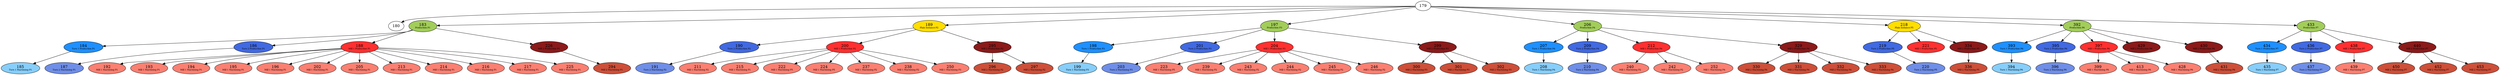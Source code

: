 #<Set: {"435", "438", "453", "434", "450", "433", "452", "440", "436", "439", "437", "429", "396", "393", "428", "430", "431", "413", "399", "394", "395", "392", "397", "245", "191", "295", "200", "242", "243", "237", "244", "211", "240", "297", "190", "246", "189", "238", "296", "239", "215", "225", "184", "226", "202", "188", "217", "195", "214", "216", "194", "213", "196", "187", "193", "205", "294", "192", "183", "186", "185", "197", "302", "198", "204", "300", "250", "201", "203", "199", "299", "301", "223", "334", "218", "221", "222", "336", "224", "220", "219", "332", "331", "252", "333", "212", "206", "207", "208", "210", "209", "329", "330"}>
strict digraph G {
    179 -> 180
    179 -> 183
    183 [label=<183<BR/><FONT POINT-SIZE="8">Production P1</FONT>>, style=filled, fillcolor="#a2cd5a"]
    184 [label=<184<BR/><FONT POINT-SIZE="8">Turn 1 Production P1</FONT>>, style=filled, fillcolor="#1e90ff"]
    183 -> 184
    186 [label=<186<BR/><FONT POINT-SIZE="8">Turn 2 Production P1</FONT>>, style=filled, fillcolor="#4169e1"]
    183 -> 186
    188 [label=<188<BR/><FONT POINT-SIZE="8">Mill 1 Production P1</FONT>>, style=filled, fillcolor="#ff3030"]
    183 -> 188
    226 [label=<226<BR/><FONT POINT-SIZE="8">Mill 2 Production P1</FONT>>, style=filled, fillcolor="#8b1a1a"]
    183 -> 226
    185 [label=<185<BR/><FONT POINT-SIZE="8">Turn 1 Machining P1</FONT>>, style=filled, fillcolor="#87cefa"]
    184 -> 185
    187 [label=<187<BR/><FONT POINT-SIZE="8">Turn 2 Machining P1</FONT>>, style=filled, fillcolor="#6f8ee7"]
    186 -> 187
    192 [label=<192<BR/><FONT POINT-SIZE="8">Mill 1 Machining P1</FONT>>, style=filled, fillcolor="#fa8072"]
    188 -> 192
    193 [label=<193<BR/><FONT POINT-SIZE="8">Mill 1 Machining P1</FONT>>, style=filled, fillcolor="#fa8072"]
    188 -> 193
    194 [label=<194<BR/><FONT POINT-SIZE="8">Mill 1 Machining P1</FONT>>, style=filled, fillcolor="#fa8072"]
    188 -> 194
    195 [label=<195<BR/><FONT POINT-SIZE="8">Mill 1 Machining P1</FONT>>, style=filled, fillcolor="#fa8072"]
    188 -> 195
    196 [label=<196<BR/><FONT POINT-SIZE="8">Mill 1 Machining P1</FONT>>, style=filled, fillcolor="#fa8072"]
    188 -> 196
    202 [label=<202<BR/><FONT POINT-SIZE="8">Mill 1 Machining P1</FONT>>, style=filled, fillcolor="#fa8072"]
    188 -> 202
    205 [label=<205<BR/><FONT POINT-SIZE="8">Mill 1 Machining P1</FONT>>, style=filled, fillcolor="#fa8072"]
    188 -> 205
    213 [label=<213<BR/><FONT POINT-SIZE="8">Mill 1 Machining P1</FONT>>, style=filled, fillcolor="#fa8072"]
    188 -> 213
    214 [label=<214<BR/><FONT POINT-SIZE="8">Mill 1 Machining P1</FONT>>, style=filled, fillcolor="#fa8072"]
    188 -> 214
    216 [label=<216<BR/><FONT POINT-SIZE="8">Mill 1 Machining P1</FONT>>, style=filled, fillcolor="#fa8072"]
    188 -> 216
    217 [label=<217<BR/><FONT POINT-SIZE="8">Mill 1 Machining P1</FONT>>, style=filled, fillcolor="#fa8072"]
    188 -> 217
    225 [label=<225<BR/><FONT POINT-SIZE="8">Mill 1 Machining P1</FONT>>, style=filled, fillcolor="#fa8072"]
    188 -> 225
    294 [label=<294<BR/><FONT POINT-SIZE="8">Mill 2 Machining P1</FONT>>, style=filled, fillcolor="#cd4f39"]
    226 -> 294
    179 -> 189
    189 [label=<189<BR/><FONT POINT-SIZE="8">Plain Instance P2</FONT>>, style=filled, fillcolor="#ffde00"]
    190 [label=<190<BR/><FONT POINT-SIZE="8">Turn 2 Production P2</FONT>>, style=filled, fillcolor="#4169e1"]
    189 -> 190
    200 [label=<200<BR/><FONT POINT-SIZE="8">Mill 1 Production P2</FONT>>, style=filled, fillcolor="#ff3030"]
    189 -> 200
    295 [label=<295<BR/><FONT POINT-SIZE="8">Mill 2 Production P2</FONT>>, style=filled, fillcolor="#8b1a1a"]
    189 -> 295
    191 [label=<191<BR/><FONT POINT-SIZE="8">Turn 2 Machining P2</FONT>>, style=filled, fillcolor="#6f8ee7"]
    190 -> 191
    211 [label=<211<BR/><FONT POINT-SIZE="8">Mill 1 Machining P2</FONT>>, style=filled, fillcolor="#fa8072"]
    200 -> 211
    215 [label=<215<BR/><FONT POINT-SIZE="8">Mill 1 Machining P1</FONT>>, style=filled, fillcolor="#fa8072"]
    200 -> 215
    222 [label=<222<BR/><FONT POINT-SIZE="8">Mill 1 Machining P5</FONT>>, style=filled, fillcolor="#fa8072"]
    200 -> 222
    224 [label=<224<BR/><FONT POINT-SIZE="8">Mill 1 Machining P5</FONT>>, style=filled, fillcolor="#fa8072"]
    200 -> 224
    237 [label=<237<BR/><FONT POINT-SIZE="8">Mill 1 Machining P2</FONT>>, style=filled, fillcolor="#fa8072"]
    200 -> 237
    238 [label=<238<BR/><FONT POINT-SIZE="8">Mill 1 Machining P2</FONT>>, style=filled, fillcolor="#fa8072"]
    200 -> 238
    250 [label=<250<BR/><FONT POINT-SIZE="8">Mill 1 Machining P3</FONT>>, style=filled, fillcolor="#fa8072"]
    200 -> 250
    296 [label=<296<BR/><FONT POINT-SIZE="8">Mill 2 Machining P2</FONT>>, style=filled, fillcolor="#cd4f39"]
    295 -> 296
    297 [label=<297<BR/><FONT POINT-SIZE="8">Mill 2 Machining P2</FONT>>, style=filled, fillcolor="#cd4f39"]
    295 -> 297
    179 -> 197
    197 [label=<197<BR/><FONT POINT-SIZE="8">Production P3</FONT>>, style=filled, fillcolor="#a2cd5a"]
    198 [label=<198<BR/><FONT POINT-SIZE="8">Turn 1 Production P3</FONT>>, style=filled, fillcolor="#1e90ff"]
    197 -> 198
    201 [label=<201<BR/><FONT POINT-SIZE="8">Turn 2 Production P3</FONT>>, style=filled, fillcolor="#4169e1"]
    197 -> 201
    204 [label=<204<BR/><FONT POINT-SIZE="8">Mill 1 Production P3</FONT>>, style=filled, fillcolor="#ff3030"]
    197 -> 204
    299 [label=<299<BR/><FONT POINT-SIZE="8">Mill 2 Production P3</FONT>>, style=filled, fillcolor="#8b1a1a"]
    197 -> 299
    199 [label=<199<BR/><FONT POINT-SIZE="8">Turn 1 Machining P3</FONT>>, style=filled, fillcolor="#87cefa"]
    198 -> 199
    203 [label=<203<BR/><FONT POINT-SIZE="8">Turn 2 Machining P3</FONT>>, style=filled, fillcolor="#6f8ee7"]
    201 -> 203
    223 [label=<223<BR/><FONT POINT-SIZE="8">Mill 1 Machining P5</FONT>>, style=filled, fillcolor="#fa8072"]
    204 -> 223
    239 [label=<239<BR/><FONT POINT-SIZE="8">Mill 1 Machining P2</FONT>>, style=filled, fillcolor="#fa8072"]
    204 -> 239
    243 [label=<243<BR/><FONT POINT-SIZE="8">Mill 1 Machining P2</FONT>>, style=filled, fillcolor="#fa8072"]
    204 -> 243
    244 [label=<244<BR/><FONT POINT-SIZE="8">Mill 1 Machining P2</FONT>>, style=filled, fillcolor="#fa8072"]
    204 -> 244
    245 [label=<245<BR/><FONT POINT-SIZE="8">Mill 1 Machining P2</FONT>>, style=filled, fillcolor="#fa8072"]
    204 -> 245
    246 [label=<246<BR/><FONT POINT-SIZE="8">Mill 1 Machining P2</FONT>>, style=filled, fillcolor="#fa8072"]
    204 -> 246
    300 [label=<300<BR/><FONT POINT-SIZE="8">Mill 2 Machining P3</FONT>>, style=filled, fillcolor="#cd4f39"]
    299 -> 300
    301 [label=<301<BR/><FONT POINT-SIZE="8">Mill 2 Machining P3</FONT>>, style=filled, fillcolor="#cd4f39"]
    299 -> 301
    302 [label=<302<BR/><FONT POINT-SIZE="8">Mill 2 Machining P3</FONT>>, style=filled, fillcolor="#cd4f39"]
    299 -> 302
    179 -> 206
    206 [label=<206<BR/><FONT POINT-SIZE="8">Production P4</FONT>>, style=filled, fillcolor="#a2cd5a"]
    207 [label=<207<BR/><FONT POINT-SIZE="8">Turn 1 Production P4</FONT>>, style=filled, fillcolor="#1e90ff"]
    206 -> 207
    209 [label=<209<BR/><FONT POINT-SIZE="8">Turn 2 Production P4</FONT>>, style=filled, fillcolor="#4169e1"]
    206 -> 209
    212 [label=<212<BR/><FONT POINT-SIZE="8">Mill 1 Production P4</FONT>>, style=filled, fillcolor="#ff3030"]
    206 -> 212
    329 [label=<329<BR/><FONT POINT-SIZE="8">Mill 2 Production P4</FONT>>, style=filled, fillcolor="#8b1a1a"]
    206 -> 329
    208 [label=<208<BR/><FONT POINT-SIZE="8">Turn 1 Machining P4</FONT>>, style=filled, fillcolor="#87cefa"]
    207 -> 208
    210 [label=<210<BR/><FONT POINT-SIZE="8">Turn 2 Machining P4</FONT>>, style=filled, fillcolor="#6f8ee7"]
    209 -> 210
    240 [label=<240<BR/><FONT POINT-SIZE="8">Mill 1 Machining P2</FONT>>, style=filled, fillcolor="#fa8072"]
    212 -> 240
    242 [label=<242<BR/><FONT POINT-SIZE="8">Mill 1 Machining P2</FONT>>, style=filled, fillcolor="#fa8072"]
    212 -> 242
    252 [label=<252<BR/><FONT POINT-SIZE="8">Mill 1 Machining P4</FONT>>, style=filled, fillcolor="#fa8072"]
    212 -> 252
    330 [label=<330<BR/><FONT POINT-SIZE="8">Mill 2 Machining P4</FONT>>, style=filled, fillcolor="#cd4f39"]
    329 -> 330
    331 [label=<331<BR/><FONT POINT-SIZE="8">Mill 2 Machining P4</FONT>>, style=filled, fillcolor="#cd4f39"]
    329 -> 331
    332 [label=<332<BR/><FONT POINT-SIZE="8">Mill 2 Machining P4</FONT>>, style=filled, fillcolor="#cd4f39"]
    329 -> 332
    333 [label=<333<BR/><FONT POINT-SIZE="8">Mill 2 Machining P4</FONT>>, style=filled, fillcolor="#cd4f39"]
    329 -> 333
    179 -> 218
    218 [label=<218<BR/><FONT POINT-SIZE="8">Plain Instance P5</FONT>>, style=filled, fillcolor="#ffde00"]
    219 [label=<219<BR/><FONT POINT-SIZE="8">Turn 2 Production P5</FONT>>, style=filled, fillcolor="#4169e1"]
    218 -> 219
    221 [label=<221<BR/><FONT POINT-SIZE="8">Mill 1 Production P5</FONT>>, style=filled, fillcolor="#ff3030"]
    218 -> 221
    334 [label=<334<BR/><FONT POINT-SIZE="8">Mill 2 Production P5</FONT>>, style=filled, fillcolor="#8b1a1a"]
    218 -> 334
    220 [label=<220<BR/><FONT POINT-SIZE="8">Turn 2 Machining P5</FONT>>, style=filled, fillcolor="#6f8ee7"]
    219 -> 220
    336 [label=<336<BR/><FONT POINT-SIZE="8">Mill 2 Machining P5</FONT>>, style=filled, fillcolor="#cd4f39"]
    334 -> 336
    179 -> 392
    392 [label=<392<BR/><FONT POINT-SIZE="8">Production P6</FONT>>, style=filled, fillcolor="#a2cd5a"]
    393 [label=<393<BR/><FONT POINT-SIZE="8">Turn 1 Production P6</FONT>>, style=filled, fillcolor="#1e90ff"]
    392 -> 393
    395 [label=<395<BR/><FONT POINT-SIZE="8">Turn 2 Production P6</FONT>>, style=filled, fillcolor="#4169e1"]
    392 -> 395
    397 [label=<397<BR/><FONT POINT-SIZE="8">Mill 1 Production P6</FONT>>, style=filled, fillcolor="#ff3030"]
    392 -> 397
    429 [label=<429<BR/><FONT POINT-SIZE="8">Mill 2 Production P6</FONT>>, style=filled, fillcolor="#8b1a1a"]
    392 -> 429
    430 [label=<430<BR/><FONT POINT-SIZE="8">Mill 2 Production P6</FONT>>, style=filled, fillcolor="#8b1a1a"]
    392 -> 430
    394 [label=<394<BR/><FONT POINT-SIZE="8">Turn 1 Machining P6</FONT>>, style=filled, fillcolor="#87cefa"]
    393 -> 394
    396 [label=<396<BR/><FONT POINT-SIZE="8">Turn 2 Machining P6</FONT>>, style=filled, fillcolor="#6f8ee7"]
    395 -> 396
    399 [label=<399<BR/><FONT POINT-SIZE="8">Mill 1 Machining P6</FONT>>, style=filled, fillcolor="#fa8072"]
    397 -> 399
    413 [label=<413<BR/><FONT POINT-SIZE="8">Mill 1 Machining P6</FONT>>, style=filled, fillcolor="#fa8072"]
    397 -> 413
    428 [label=<428<BR/><FONT POINT-SIZE="8">Mill 1 Machining P6</FONT>>, style=filled, fillcolor="#fa8072"]
    397 -> 428
    431 [label=<431<BR/><FONT POINT-SIZE="8">Mill 2 Machining P6</FONT>>, style=filled, fillcolor="#cd4f39"]
    430 -> 431
    179 -> 433
    433 [label=<433<BR/><FONT POINT-SIZE="8">Production P7</FONT>>, style=filled, fillcolor="#a2cd5a"]
    434 [label=<434<BR/><FONT POINT-SIZE="8">Turn 1 Production P7</FONT>>, style=filled, fillcolor="#1e90ff"]
    433 -> 434
    436 [label=<436<BR/><FONT POINT-SIZE="8">Turn 2 Production P7</FONT>>, style=filled, fillcolor="#4169e1"]
    433 -> 436
    438 [label=<438<BR/><FONT POINT-SIZE="8">Mill 1 Production P7</FONT>>, style=filled, fillcolor="#ff3030"]
    433 -> 438
    440 [label=<440<BR/><FONT POINT-SIZE="8">Mill 2 Production P7</FONT>>, style=filled, fillcolor="#8b1a1a"]
    433 -> 440
    435 [label=<435<BR/><FONT POINT-SIZE="8">Turn 1 Machining P7</FONT>>, style=filled, fillcolor="#87cefa"]
    434 -> 435
    437 [label=<437<BR/><FONT POINT-SIZE="8">Turn 2 Machining P7</FONT>>, style=filled, fillcolor="#6f8ee7"]
    436 -> 437
    439 [label=<439<BR/><FONT POINT-SIZE="8">Mill 1 Machining P7</FONT>>, style=filled, fillcolor="#fa8072"]
    438 -> 439
    450 [label=<450<BR/><FONT POINT-SIZE="8">Mill 2 Machining P7</FONT>>, style=filled, fillcolor="#cd4f39"]
    440 -> 450
    452 [label=<452<BR/><FONT POINT-SIZE="8">Mill 2 Machining P7</FONT>>, style=filled, fillcolor="#cd4f39"]
    440 -> 452
    453 [label=<453<BR/><FONT POINT-SIZE="8">Mill 2 Machining P7</FONT>>, style=filled, fillcolor="#cd4f39"]
    440 -> 453
}
